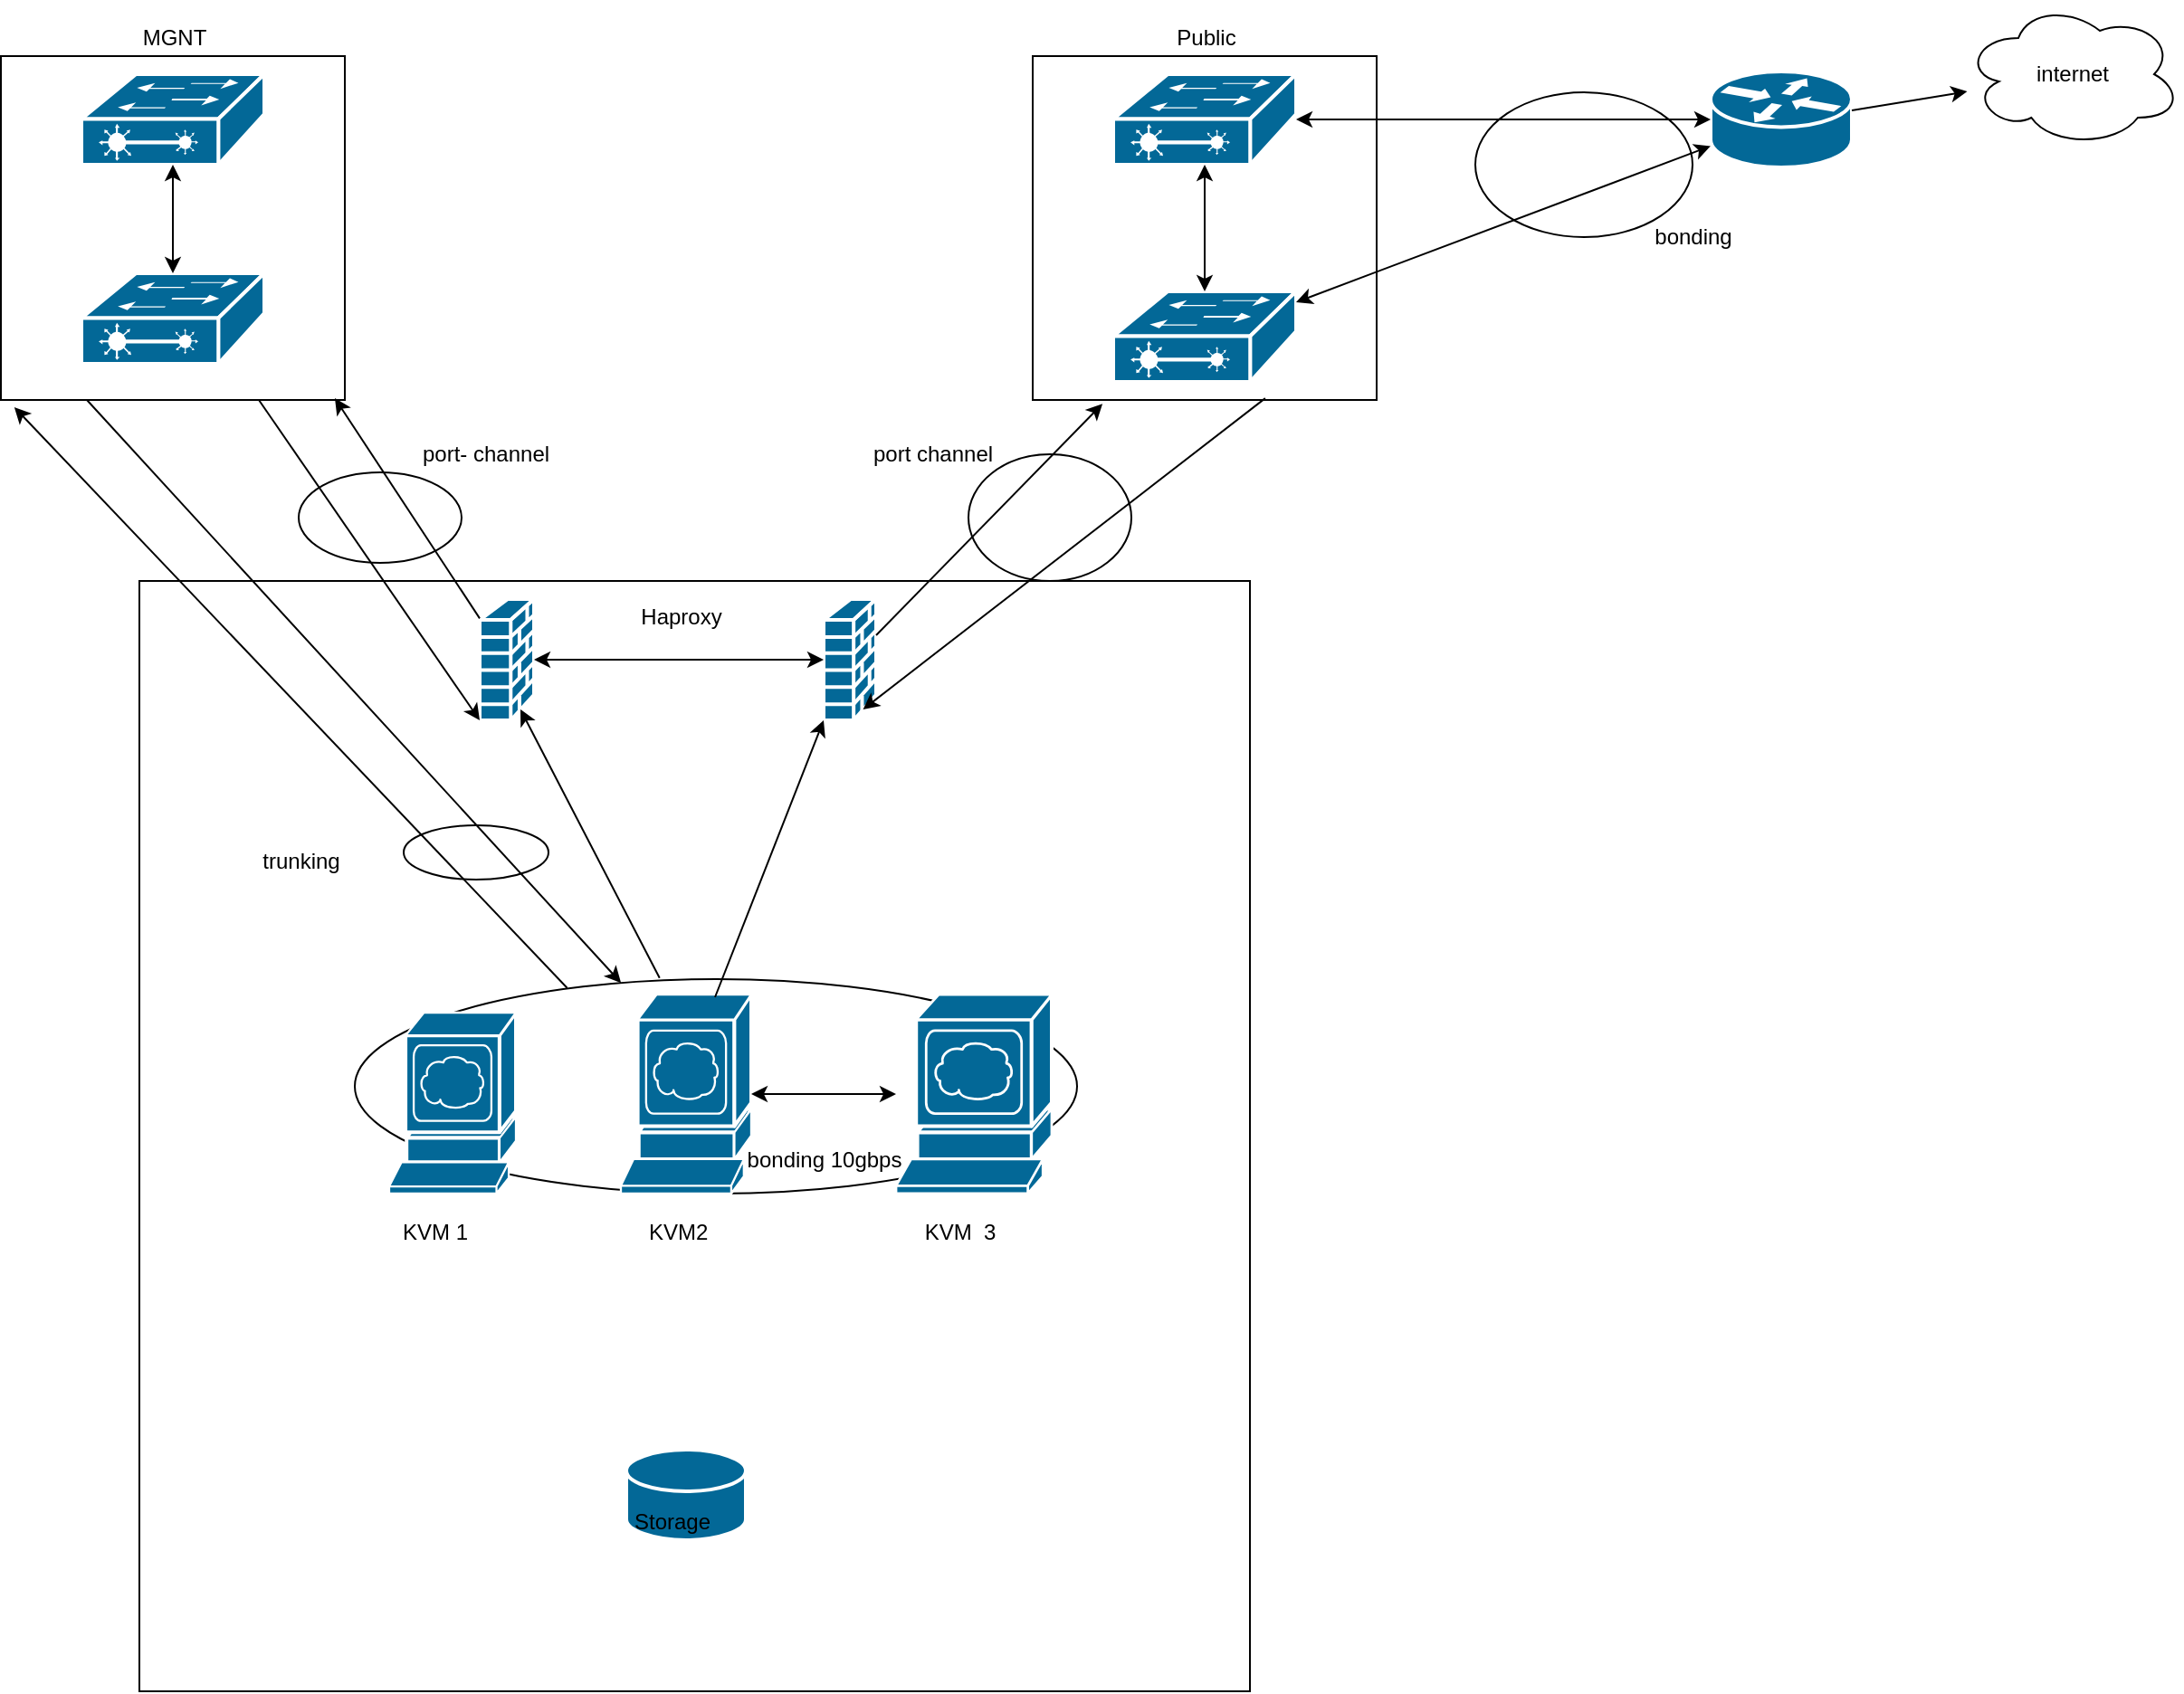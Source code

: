 <mxfile version="17.4.0" type="github">
  <diagram id="6a731a19-8d31-9384-78a2-239565b7b9f0" name="Page-1">
    <mxGraphModel dx="1422" dy="794" grid="1" gridSize="10" guides="1" tooltips="1" connect="1" arrows="1" fold="1" page="1" pageScale="1" pageWidth="827" pageHeight="1169" background="none" math="0" shadow="0">
      <root>
        <mxCell id="0" />
        <mxCell id="1" parent="0" />
        <mxCell id="jgQcP7is1KuD3QYu7mgT-2333" value="" style="ellipse;whiteSpace=wrap;html=1;" vertex="1" parent="1">
          <mxGeometry x="850" y="130" width="120" height="80" as="geometry" />
        </mxCell>
        <mxCell id="jgQcP7is1KuD3QYu7mgT-2267" value="" style="whiteSpace=wrap;html=1;aspect=fixed;" vertex="1" parent="1">
          <mxGeometry x="112" y="400" width="613.5" height="613.5" as="geometry" />
        </mxCell>
        <mxCell id="jgQcP7is1KuD3QYu7mgT-2318" value="" style="ellipse;whiteSpace=wrap;html=1;" vertex="1" parent="1">
          <mxGeometry x="258" y="535" width="80" height="30" as="geometry" />
        </mxCell>
        <mxCell id="jgQcP7is1KuD3QYu7mgT-2312" value="" style="ellipse;whiteSpace=wrap;html=1;" vertex="1" parent="1">
          <mxGeometry x="570" y="330" width="90" height="70" as="geometry" />
        </mxCell>
        <mxCell id="jgQcP7is1KuD3QYu7mgT-2307" value="" style="ellipse;whiteSpace=wrap;html=1;" vertex="1" parent="1">
          <mxGeometry x="200" y="340" width="90" height="50" as="geometry" />
        </mxCell>
        <mxCell id="jgQcP7is1KuD3QYu7mgT-2299" value="" style="ellipse;whiteSpace=wrap;html=1;" vertex="1" parent="1">
          <mxGeometry x="231" y="620" width="399" height="118.5" as="geometry" />
        </mxCell>
        <mxCell id="jgQcP7is1KuD3QYu7mgT-2291" value="" style="whiteSpace=wrap;html=1;aspect=fixed;" vertex="1" parent="1">
          <mxGeometry x="605.5" y="110" width="190" height="190" as="geometry" />
        </mxCell>
        <mxCell id="jgQcP7is1KuD3QYu7mgT-2290" value="" style="whiteSpace=wrap;html=1;aspect=fixed;" vertex="1" parent="1">
          <mxGeometry x="35.5" y="110" width="190" height="190" as="geometry" />
        </mxCell>
        <mxCell id="jgQcP7is1KuD3QYu7mgT-2257" value="" style="shape=mxgraph.cisco.switches.layer_2_remote_switch;sketch=0;html=1;pointerEvents=1;dashed=0;fillColor=#036897;strokeColor=#ffffff;strokeWidth=2;verticalLabelPosition=bottom;verticalAlign=top;align=center;outlineConnect=0;" vertex="1" parent="1">
          <mxGeometry x="80" y="120" width="101" height="50" as="geometry" />
        </mxCell>
        <mxCell id="jgQcP7is1KuD3QYu7mgT-2258" value="" style="shape=mxgraph.cisco.switches.layer_2_remote_switch;sketch=0;html=1;pointerEvents=1;dashed=0;fillColor=#036897;strokeColor=#ffffff;strokeWidth=2;verticalLabelPosition=bottom;verticalAlign=top;align=center;outlineConnect=0;" vertex="1" parent="1">
          <mxGeometry x="80" y="230" width="101" height="50" as="geometry" />
        </mxCell>
        <mxCell id="jgQcP7is1KuD3QYu7mgT-2263" value="" style="shape=mxgraph.cisco.switches.layer_2_remote_switch;sketch=0;html=1;pointerEvents=1;dashed=0;fillColor=#036897;strokeColor=#ffffff;strokeWidth=2;verticalLabelPosition=bottom;verticalAlign=top;align=center;outlineConnect=0;" vertex="1" parent="1">
          <mxGeometry x="650" y="120" width="101" height="50" as="geometry" />
        </mxCell>
        <mxCell id="jgQcP7is1KuD3QYu7mgT-2264" value="" style="shape=mxgraph.cisco.switches.layer_2_remote_switch;sketch=0;html=1;pointerEvents=1;dashed=0;fillColor=#036897;strokeColor=#ffffff;strokeWidth=2;verticalLabelPosition=bottom;verticalAlign=top;align=center;outlineConnect=0;" vertex="1" parent="1">
          <mxGeometry x="650" y="240" width="101" height="50" as="geometry" />
        </mxCell>
        <mxCell id="jgQcP7is1KuD3QYu7mgT-2265" value="MGNT&lt;br&gt;" style="text;html=1;align=center;verticalAlign=middle;resizable=0;points=[];autosize=1;strokeColor=none;fillColor=none;" vertex="1" parent="1">
          <mxGeometry x="105.5" y="90" width="50" height="20" as="geometry" />
        </mxCell>
        <mxCell id="jgQcP7is1KuD3QYu7mgT-2266" value="Public&lt;br&gt;" style="text;html=1;align=center;verticalAlign=middle;resizable=0;points=[];autosize=1;strokeColor=none;fillColor=none;" vertex="1" parent="1">
          <mxGeometry x="675.5" y="90" width="50" height="20" as="geometry" />
        </mxCell>
        <mxCell id="jgQcP7is1KuD3QYu7mgT-2271" value="" style="shape=mxgraph.cisco.storage.relational_database;sketch=0;html=1;pointerEvents=1;dashed=0;fillColor=#036897;strokeColor=#ffffff;strokeWidth=2;verticalLabelPosition=bottom;verticalAlign=top;align=center;outlineConnect=0;" vertex="1" parent="1">
          <mxGeometry x="381" y="880" width="66" height="50" as="geometry" />
        </mxCell>
        <mxCell id="jgQcP7is1KuD3QYu7mgT-2276" value="" style="shape=mxgraph.cisco.servers.www_server;sketch=0;html=1;pointerEvents=1;dashed=0;fillColor=#036897;strokeColor=#ffffff;strokeWidth=2;verticalLabelPosition=bottom;verticalAlign=top;align=center;outlineConnect=0;" vertex="1" parent="1">
          <mxGeometry x="378" y="628.5" width="72" height="110" as="geometry" />
        </mxCell>
        <mxCell id="jgQcP7is1KuD3QYu7mgT-2277" value="" style="shape=mxgraph.cisco.servers.www_server;sketch=0;html=1;pointerEvents=1;dashed=0;fillColor=#036897;strokeColor=#ffffff;strokeWidth=2;verticalLabelPosition=bottom;verticalAlign=top;align=center;outlineConnect=0;" vertex="1" parent="1">
          <mxGeometry x="530" y="628.5" width="86" height="110" as="geometry" />
        </mxCell>
        <mxCell id="jgQcP7is1KuD3QYu7mgT-2278" value="" style="shape=mxgraph.cisco.servers.www_server;sketch=0;html=1;pointerEvents=1;dashed=0;fillColor=#036897;strokeColor=#ffffff;strokeWidth=2;verticalLabelPosition=bottom;verticalAlign=top;align=center;outlineConnect=0;" vertex="1" parent="1">
          <mxGeometry x="250" y="638.5" width="70" height="100" as="geometry" />
        </mxCell>
        <mxCell id="jgQcP7is1KuD3QYu7mgT-2279" value="Storage&lt;br&gt;" style="text;html=1;align=center;verticalAlign=middle;resizable=0;points=[];autosize=1;strokeColor=none;fillColor=none;" vertex="1" parent="1">
          <mxGeometry x="375.5" y="910" width="60" height="20" as="geometry" />
        </mxCell>
        <mxCell id="jgQcP7is1KuD3QYu7mgT-2280" value="KVM 1" style="text;html=1;align=center;verticalAlign=middle;resizable=0;points=[];autosize=1;strokeColor=none;fillColor=none;" vertex="1" parent="1">
          <mxGeometry x="250" y="750" width="50" height="20" as="geometry" />
        </mxCell>
        <mxCell id="jgQcP7is1KuD3QYu7mgT-2282" value="KVM&amp;nbsp; 3" style="text;html=1;align=center;verticalAlign=middle;resizable=0;points=[];autosize=1;strokeColor=none;fillColor=none;" vertex="1" parent="1">
          <mxGeometry x="540" y="750" width="50" height="20" as="geometry" />
        </mxCell>
        <mxCell id="jgQcP7is1KuD3QYu7mgT-2284" value="KVM2&amp;nbsp;" style="text;html=1;align=center;verticalAlign=middle;resizable=0;points=[];autosize=1;strokeColor=none;fillColor=none;" vertex="1" parent="1">
          <mxGeometry x="386" y="750" width="50" height="20" as="geometry" />
        </mxCell>
        <mxCell id="jgQcP7is1KuD3QYu7mgT-2286" value="" style="shape=mxgraph.cisco.security.firewall;sketch=0;html=1;pointerEvents=1;dashed=0;fillColor=#036897;strokeColor=#ffffff;strokeWidth=2;verticalLabelPosition=bottom;verticalAlign=top;align=center;outlineConnect=0;" vertex="1" parent="1">
          <mxGeometry x="300" y="410" width="30" height="67" as="geometry" />
        </mxCell>
        <mxCell id="jgQcP7is1KuD3QYu7mgT-2287" value="" style="shape=mxgraph.cisco.security.firewall;sketch=0;html=1;pointerEvents=1;dashed=0;fillColor=#036897;strokeColor=#ffffff;strokeWidth=2;verticalLabelPosition=bottom;verticalAlign=top;align=center;outlineConnect=0;" vertex="1" parent="1">
          <mxGeometry x="490" y="410" width="29" height="67" as="geometry" />
        </mxCell>
        <mxCell id="jgQcP7is1KuD3QYu7mgT-2288" value="" style="endArrow=classic;startArrow=classic;html=1;rounded=0;" edge="1" parent="1" source="jgQcP7is1KuD3QYu7mgT-2286" target="jgQcP7is1KuD3QYu7mgT-2287">
          <mxGeometry width="50" height="50" relative="1" as="geometry">
            <mxPoint x="590" y="380" as="sourcePoint" />
            <mxPoint x="640" y="330" as="targetPoint" />
          </mxGeometry>
        </mxCell>
        <mxCell id="jgQcP7is1KuD3QYu7mgT-2289" value="Haproxy" style="text;html=1;align=center;verticalAlign=middle;resizable=0;points=[];autosize=1;strokeColor=none;fillColor=none;" vertex="1" parent="1">
          <mxGeometry x="381" y="410" width="60" height="20" as="geometry" />
        </mxCell>
        <mxCell id="jgQcP7is1KuD3QYu7mgT-2292" value="" style="endArrow=classic;startArrow=classic;html=1;rounded=0;entryX=0.5;entryY=1;entryDx=0;entryDy=0;entryPerimeter=0;" edge="1" parent="1" source="jgQcP7is1KuD3QYu7mgT-2258" target="jgQcP7is1KuD3QYu7mgT-2257">
          <mxGeometry width="50" height="50" relative="1" as="geometry">
            <mxPoint x="105.5" y="230" as="sourcePoint" />
            <mxPoint x="155.5" y="180" as="targetPoint" />
          </mxGeometry>
        </mxCell>
        <mxCell id="jgQcP7is1KuD3QYu7mgT-2293" value="" style="endArrow=classic;startArrow=classic;html=1;rounded=0;" edge="1" parent="1" source="jgQcP7is1KuD3QYu7mgT-2264" target="jgQcP7is1KuD3QYu7mgT-2263">
          <mxGeometry width="50" height="50" relative="1" as="geometry">
            <mxPoint x="675.5" y="220" as="sourcePoint" />
            <mxPoint x="725.5" y="170" as="targetPoint" />
          </mxGeometry>
        </mxCell>
        <mxCell id="jgQcP7is1KuD3QYu7mgT-2295" value="" style="endArrow=classic;html=1;rounded=0;entryX=0.75;entryY=0.91;entryDx=0;entryDy=0;entryPerimeter=0;exitX=0.422;exitY=-0.005;exitDx=0;exitDy=0;exitPerimeter=0;" edge="1" parent="1" source="jgQcP7is1KuD3QYu7mgT-2299" target="jgQcP7is1KuD3QYu7mgT-2286">
          <mxGeometry width="50" height="50" relative="1" as="geometry">
            <mxPoint x="380" y="620" as="sourcePoint" />
            <mxPoint x="640" y="630" as="targetPoint" />
          </mxGeometry>
        </mxCell>
        <mxCell id="jgQcP7is1KuD3QYu7mgT-2296" value="" style="endArrow=classic;html=1;rounded=0;entryX=0;entryY=1;entryDx=0;entryDy=0;entryPerimeter=0;" edge="1" parent="1" target="jgQcP7is1KuD3QYu7mgT-2287">
          <mxGeometry width="50" height="50" relative="1" as="geometry">
            <mxPoint x="430" y="630" as="sourcePoint" />
            <mxPoint x="640" y="630" as="targetPoint" />
          </mxGeometry>
        </mxCell>
        <mxCell id="jgQcP7is1KuD3QYu7mgT-2300" value="" style="endArrow=classic;html=1;rounded=0;entryX=0;entryY=1;entryDx=0;entryDy=0;entryPerimeter=0;exitX=0.75;exitY=1;exitDx=0;exitDy=0;" edge="1" parent="1" source="jgQcP7is1KuD3QYu7mgT-2290" target="jgQcP7is1KuD3QYu7mgT-2286">
          <mxGeometry width="50" height="50" relative="1" as="geometry">
            <mxPoint x="170" y="370" as="sourcePoint" />
            <mxPoint x="220" y="320" as="targetPoint" />
          </mxGeometry>
        </mxCell>
        <mxCell id="jgQcP7is1KuD3QYu7mgT-2306" value="" style="endArrow=classic;html=1;rounded=0;entryX=0.971;entryY=0.995;entryDx=0;entryDy=0;entryPerimeter=0;" edge="1" parent="1" source="jgQcP7is1KuD3QYu7mgT-2286" target="jgQcP7is1KuD3QYu7mgT-2290">
          <mxGeometry width="50" height="50" relative="1" as="geometry">
            <mxPoint x="120" y="380" as="sourcePoint" />
            <mxPoint x="170" y="330" as="targetPoint" />
          </mxGeometry>
        </mxCell>
        <mxCell id="jgQcP7is1KuD3QYu7mgT-2309" value="port- channel&lt;br&gt;" style="text;html=1;align=center;verticalAlign=middle;resizable=0;points=[];autosize=1;strokeColor=none;fillColor=none;" vertex="1" parent="1">
          <mxGeometry x="258" y="320" width="90" height="20" as="geometry" />
        </mxCell>
        <mxCell id="jgQcP7is1KuD3QYu7mgT-2310" value="" style="endArrow=classic;html=1;rounded=0;entryX=0.203;entryY=1.011;entryDx=0;entryDy=0;entryPerimeter=0;" edge="1" parent="1" target="jgQcP7is1KuD3QYu7mgT-2291">
          <mxGeometry width="50" height="50" relative="1" as="geometry">
            <mxPoint x="519" y="430" as="sourcePoint" />
            <mxPoint x="569" y="380" as="targetPoint" />
          </mxGeometry>
        </mxCell>
        <mxCell id="jgQcP7is1KuD3QYu7mgT-2311" value="" style="endArrow=classic;html=1;rounded=0;exitX=0.676;exitY=0.995;exitDx=0;exitDy=0;exitPerimeter=0;entryX=0.75;entryY=0.91;entryDx=0;entryDy=0;entryPerimeter=0;" edge="1" parent="1" source="jgQcP7is1KuD3QYu7mgT-2291" target="jgQcP7is1KuD3QYu7mgT-2287">
          <mxGeometry width="50" height="50" relative="1" as="geometry">
            <mxPoint x="625.5" y="370" as="sourcePoint" />
            <mxPoint x="675.5" y="320" as="targetPoint" />
          </mxGeometry>
        </mxCell>
        <mxCell id="jgQcP7is1KuD3QYu7mgT-2314" value="port channel&lt;br&gt;" style="text;html=1;align=center;verticalAlign=middle;resizable=0;points=[];autosize=1;strokeColor=none;fillColor=none;" vertex="1" parent="1">
          <mxGeometry x="510" y="320" width="80" height="20" as="geometry" />
        </mxCell>
        <mxCell id="jgQcP7is1KuD3QYu7mgT-2315" value="" style="endArrow=classic;html=1;rounded=0;exitX=0.25;exitY=1;exitDx=0;exitDy=0;" edge="1" parent="1" source="jgQcP7is1KuD3QYu7mgT-2290" target="jgQcP7is1KuD3QYu7mgT-2299">
          <mxGeometry width="50" height="50" relative="1" as="geometry">
            <mxPoint x="90" y="390" as="sourcePoint" />
            <mxPoint x="140" y="340" as="targetPoint" />
          </mxGeometry>
        </mxCell>
        <mxCell id="jgQcP7is1KuD3QYu7mgT-2316" value="trunking&lt;br&gt;" style="text;html=1;align=center;verticalAlign=middle;resizable=0;points=[];autosize=1;strokeColor=none;fillColor=none;" vertex="1" parent="1">
          <mxGeometry x="171" y="545" width="60" height="20" as="geometry" />
        </mxCell>
        <mxCell id="jgQcP7is1KuD3QYu7mgT-2317" value="" style="endArrow=classic;html=1;rounded=0;exitX=0.294;exitY=0.041;exitDx=0;exitDy=0;exitPerimeter=0;entryX=0.039;entryY=1.021;entryDx=0;entryDy=0;entryPerimeter=0;" edge="1" parent="1" source="jgQcP7is1KuD3QYu7mgT-2299" target="jgQcP7is1KuD3QYu7mgT-2290">
          <mxGeometry width="50" height="50" relative="1" as="geometry">
            <mxPoint x="200" y="600" as="sourcePoint" />
            <mxPoint x="250" y="550" as="targetPoint" />
          </mxGeometry>
        </mxCell>
        <mxCell id="jgQcP7is1KuD3QYu7mgT-2323" value="bonding 10gbps&lt;br&gt;" style="text;html=1;align=center;verticalAlign=middle;resizable=0;points=[];autosize=1;strokeColor=none;fillColor=none;" vertex="1" parent="1">
          <mxGeometry x="440" y="710" width="100" height="20" as="geometry" />
        </mxCell>
        <mxCell id="jgQcP7is1KuD3QYu7mgT-2328" value="" style="endArrow=classic;startArrow=classic;html=1;rounded=0;" edge="1" parent="1" source="jgQcP7is1KuD3QYu7mgT-2277" target="jgQcP7is1KuD3QYu7mgT-2276">
          <mxGeometry width="50" height="50" relative="1" as="geometry">
            <mxPoint x="460" y="700" as="sourcePoint" />
            <mxPoint x="510" y="650" as="targetPoint" />
          </mxGeometry>
        </mxCell>
        <mxCell id="jgQcP7is1KuD3QYu7mgT-2330" value="" style="shape=mxgraph.cisco.routers.router;sketch=0;html=1;pointerEvents=1;dashed=0;fillColor=#036897;strokeColor=#ffffff;strokeWidth=2;verticalLabelPosition=bottom;verticalAlign=top;align=center;outlineConnect=0;" vertex="1" parent="1">
          <mxGeometry x="980" y="118.5" width="78" height="53" as="geometry" />
        </mxCell>
        <mxCell id="jgQcP7is1KuD3QYu7mgT-2334" value="bonding&lt;br&gt;" style="text;html=1;align=center;verticalAlign=middle;resizable=0;points=[];autosize=1;strokeColor=none;fillColor=none;" vertex="1" parent="1">
          <mxGeometry x="940" y="200" width="60" height="20" as="geometry" />
        </mxCell>
        <mxCell id="jgQcP7is1KuD3QYu7mgT-2336" value="" style="endArrow=classic;startArrow=classic;html=1;rounded=0;exitX=1;exitY=0.5;exitDx=0;exitDy=0;exitPerimeter=0;" edge="1" parent="1" source="jgQcP7is1KuD3QYu7mgT-2263" target="jgQcP7is1KuD3QYu7mgT-2330">
          <mxGeometry width="50" height="50" relative="1" as="geometry">
            <mxPoint x="800" y="195" as="sourcePoint" />
            <mxPoint x="850" y="145" as="targetPoint" />
          </mxGeometry>
        </mxCell>
        <mxCell id="jgQcP7is1KuD3QYu7mgT-2337" value="" style="endArrow=classic;startArrow=classic;html=1;rounded=0;" edge="1" parent="1" source="jgQcP7is1KuD3QYu7mgT-2264" target="jgQcP7is1KuD3QYu7mgT-2330">
          <mxGeometry width="50" height="50" relative="1" as="geometry">
            <mxPoint x="810" y="235" as="sourcePoint" />
            <mxPoint x="860" y="185" as="targetPoint" />
          </mxGeometry>
        </mxCell>
        <mxCell id="jgQcP7is1KuD3QYu7mgT-2338" value="" style="endArrow=classic;html=1;rounded=0;" edge="1" parent="1" target="jgQcP7is1KuD3QYu7mgT-2339">
          <mxGeometry width="50" height="50" relative="1" as="geometry">
            <mxPoint x="1058" y="140" as="sourcePoint" />
            <mxPoint x="1180" y="120" as="targetPoint" />
          </mxGeometry>
        </mxCell>
        <mxCell id="jgQcP7is1KuD3QYu7mgT-2339" value="internet&lt;br&gt;" style="ellipse;shape=cloud;whiteSpace=wrap;html=1;" vertex="1" parent="1">
          <mxGeometry x="1120" y="80" width="120" height="80" as="geometry" />
        </mxCell>
      </root>
    </mxGraphModel>
  </diagram>
</mxfile>
